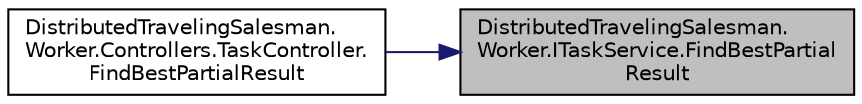 digraph "DistributedTravelingSalesman.Worker.ITaskService.FindBestPartialResult"
{
 // INTERACTIVE_SVG=YES
 // LATEX_PDF_SIZE
  edge [fontname="Helvetica",fontsize="10",labelfontname="Helvetica",labelfontsize="10"];
  node [fontname="Helvetica",fontsize="10",shape=record];
  rankdir="RL";
  Node1 [label="DistributedTravelingSalesman.\lWorker.ITaskService.FindBestPartial\lResult",height=0.2,width=0.4,color="black", fillcolor="grey75", style="filled", fontcolor="black",tooltip=" "];
  Node1 -> Node2 [dir="back",color="midnightblue",fontsize="10",style="solid",fontname="Helvetica"];
  Node2 [label="DistributedTravelingSalesman.\lWorker.Controllers.TaskController.\lFindBestPartialResult",height=0.2,width=0.4,color="black", fillcolor="white", style="filled",URL="$class_distributed_traveling_salesman_1_1_worker_1_1_controllers_1_1_task_controller.html#ad6c005aaa43efb095323fc82b910c8be",tooltip=" "];
}
